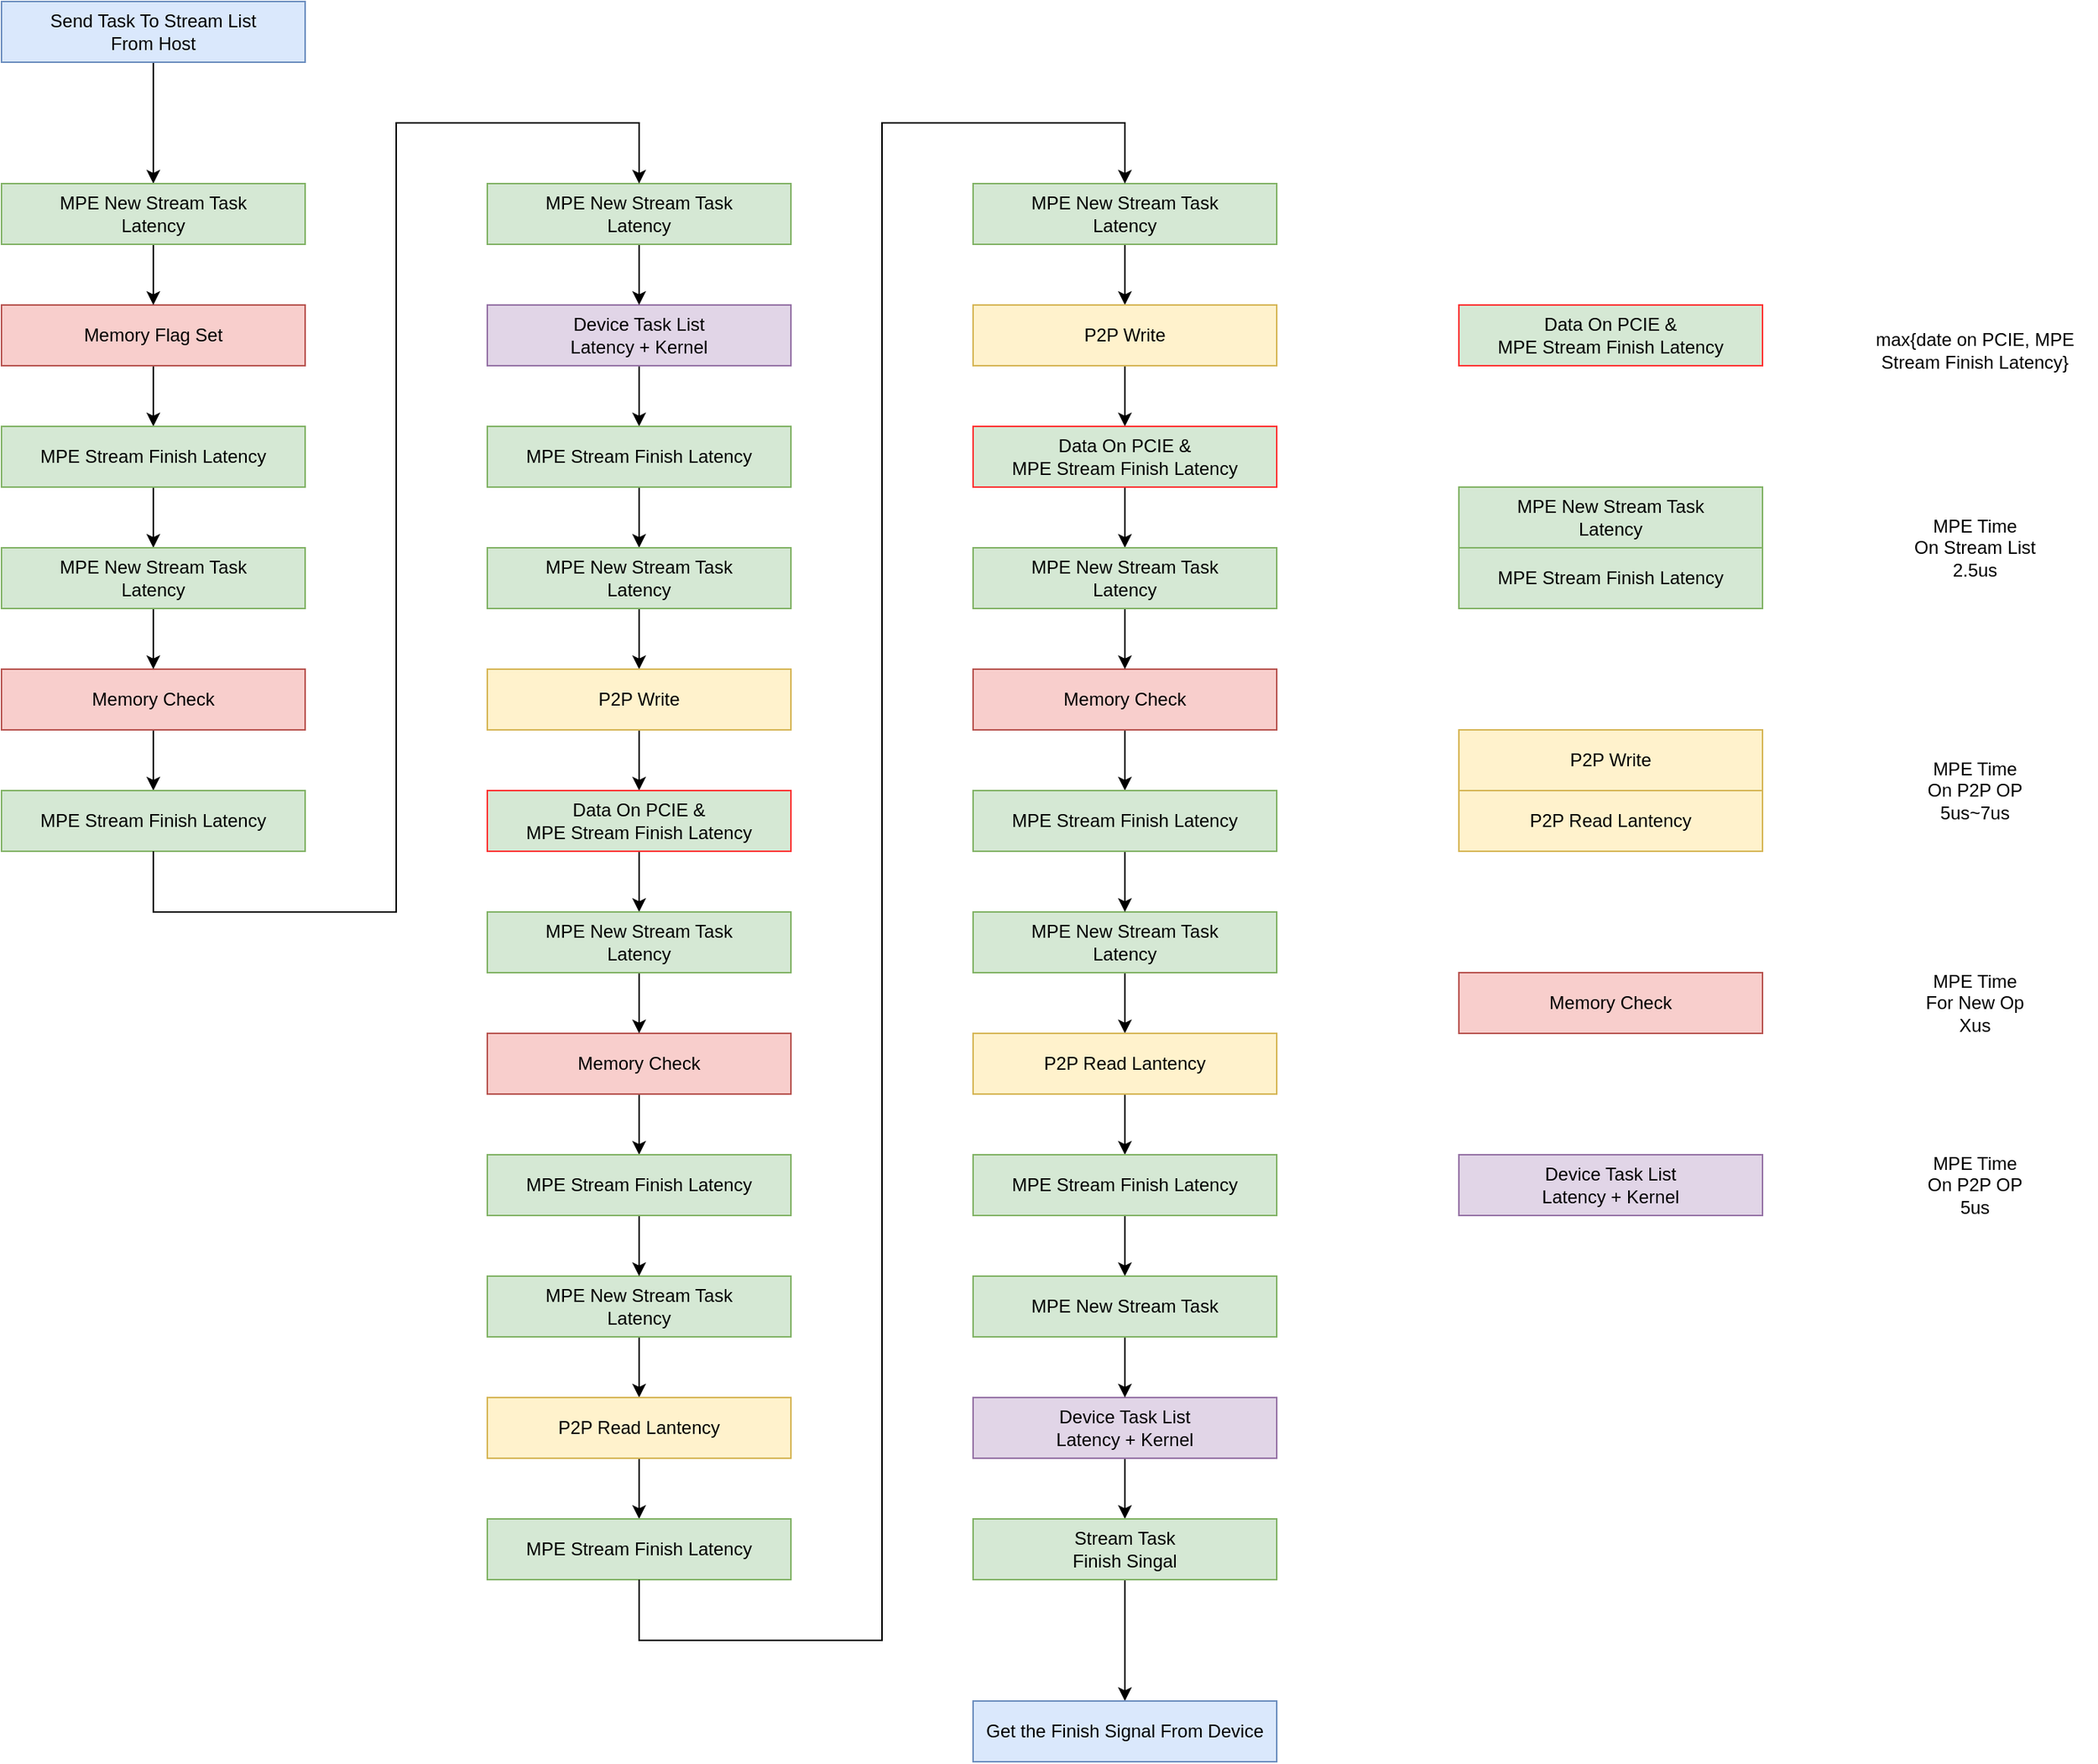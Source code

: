 <mxfile version="21.3.8" type="github">
  <diagram name="Page-1" id="VB5cN_S-AMe07vz8CGvR">
    <mxGraphModel dx="1586" dy="414" grid="1" gridSize="10" guides="1" tooltips="1" connect="1" arrows="1" fold="1" page="1" pageScale="1" pageWidth="850" pageHeight="1100" math="0" shadow="0">
      <root>
        <mxCell id="0" />
        <mxCell id="1" parent="0" />
        <mxCell id="DegDiDHXpYRWOmlaxZdc-3" value="" style="edgeStyle=orthogonalEdgeStyle;rounded=0;orthogonalLoop=1;jettySize=auto;html=1;" parent="1" source="DegDiDHXpYRWOmlaxZdc-1" target="DegDiDHXpYRWOmlaxZdc-2" edge="1">
          <mxGeometry relative="1" as="geometry" />
        </mxCell>
        <mxCell id="DegDiDHXpYRWOmlaxZdc-1" value="Device Task List&lt;br&gt;Latency + Kernel" style="rounded=0;whiteSpace=wrap;html=1;fillColor=#e1d5e7;strokeColor=#9673a6;" parent="1" vertex="1">
          <mxGeometry x="80" y="200" width="200" height="40" as="geometry" />
        </mxCell>
        <mxCell id="DegDiDHXpYRWOmlaxZdc-5" value="" style="edgeStyle=orthogonalEdgeStyle;rounded=0;orthogonalLoop=1;jettySize=auto;html=1;" parent="1" source="DegDiDHXpYRWOmlaxZdc-2" target="DegDiDHXpYRWOmlaxZdc-4" edge="1">
          <mxGeometry relative="1" as="geometry" />
        </mxCell>
        <mxCell id="DegDiDHXpYRWOmlaxZdc-2" value="MPE Stream Finish Latency" style="rounded=0;whiteSpace=wrap;html=1;fillColor=#d5e8d4;strokeColor=#82b366;" parent="1" vertex="1">
          <mxGeometry x="80" y="280" width="200" height="40" as="geometry" />
        </mxCell>
        <mxCell id="DegDiDHXpYRWOmlaxZdc-8" value="" style="edgeStyle=orthogonalEdgeStyle;rounded=0;orthogonalLoop=1;jettySize=auto;html=1;" parent="1" source="DegDiDHXpYRWOmlaxZdc-4" target="DegDiDHXpYRWOmlaxZdc-6" edge="1">
          <mxGeometry relative="1" as="geometry" />
        </mxCell>
        <mxCell id="DegDiDHXpYRWOmlaxZdc-4" value="MPE New Stream Task&lt;br style=&quot;border-color: var(--border-color);&quot;&gt;Latency" style="rounded=0;whiteSpace=wrap;html=1;fillColor=#d5e8d4;strokeColor=#82b366;" parent="1" vertex="1">
          <mxGeometry x="80" y="360" width="200" height="40" as="geometry" />
        </mxCell>
        <mxCell id="DegDiDHXpYRWOmlaxZdc-9" value="" style="edgeStyle=orthogonalEdgeStyle;rounded=0;orthogonalLoop=1;jettySize=auto;html=1;" parent="1" source="DegDiDHXpYRWOmlaxZdc-6" target="DegDiDHXpYRWOmlaxZdc-7" edge="1">
          <mxGeometry relative="1" as="geometry" />
        </mxCell>
        <mxCell id="DegDiDHXpYRWOmlaxZdc-6" value="P2P Write" style="rounded=0;whiteSpace=wrap;html=1;fillColor=#fff2cc;strokeColor=#d6b656;" parent="1" vertex="1">
          <mxGeometry x="80" y="440" width="200" height="40" as="geometry" />
        </mxCell>
        <mxCell id="DegDiDHXpYRWOmlaxZdc-13" value="" style="edgeStyle=orthogonalEdgeStyle;rounded=0;orthogonalLoop=1;jettySize=auto;html=1;" parent="1" source="DegDiDHXpYRWOmlaxZdc-7" target="DegDiDHXpYRWOmlaxZdc-12" edge="1">
          <mxGeometry relative="1" as="geometry" />
        </mxCell>
        <mxCell id="DegDiDHXpYRWOmlaxZdc-7" value="Data On PCIE &amp;amp; &lt;br&gt;MPE Stream Finish Latency" style="rounded=0;whiteSpace=wrap;html=1;fillColor=#d5e8d4;strokeColor=#FF3333;" parent="1" vertex="1">
          <mxGeometry x="80" y="520" width="200" height="40" as="geometry" />
        </mxCell>
        <mxCell id="DegDiDHXpYRWOmlaxZdc-17" value="" style="edgeStyle=orthogonalEdgeStyle;rounded=0;orthogonalLoop=1;jettySize=auto;html=1;" parent="1" source="DegDiDHXpYRWOmlaxZdc-10" target="DegDiDHXpYRWOmlaxZdc-16" edge="1">
          <mxGeometry relative="1" as="geometry" />
        </mxCell>
        <mxCell id="DegDiDHXpYRWOmlaxZdc-10" value="Memory Check" style="rounded=0;whiteSpace=wrap;html=1;fillColor=#f8cecc;strokeColor=#b85450;" parent="1" vertex="1">
          <mxGeometry x="80" y="680" width="200" height="40" as="geometry" />
        </mxCell>
        <mxCell id="DegDiDHXpYRWOmlaxZdc-19" value="" style="edgeStyle=orthogonalEdgeStyle;rounded=0;orthogonalLoop=1;jettySize=auto;html=1;" parent="1" source="DegDiDHXpYRWOmlaxZdc-11" target="DegDiDHXpYRWOmlaxZdc-15" edge="1">
          <mxGeometry relative="1" as="geometry" />
        </mxCell>
        <mxCell id="DegDiDHXpYRWOmlaxZdc-11" value="MPE New Stream Task&lt;br style=&quot;border-color: var(--border-color);&quot;&gt;Latency" style="rounded=0;whiteSpace=wrap;html=1;fillColor=#d5e8d4;strokeColor=#82b366;" parent="1" vertex="1">
          <mxGeometry x="80" y="840" width="200" height="40" as="geometry" />
        </mxCell>
        <mxCell id="DegDiDHXpYRWOmlaxZdc-14" value="" style="edgeStyle=orthogonalEdgeStyle;rounded=0;orthogonalLoop=1;jettySize=auto;html=1;" parent="1" source="DegDiDHXpYRWOmlaxZdc-12" target="DegDiDHXpYRWOmlaxZdc-10" edge="1">
          <mxGeometry relative="1" as="geometry" />
        </mxCell>
        <mxCell id="DegDiDHXpYRWOmlaxZdc-12" value="MPE New Stream Task&lt;br style=&quot;border-color: var(--border-color);&quot;&gt;Latency" style="rounded=0;whiteSpace=wrap;html=1;fillColor=#d5e8d4;strokeColor=#82b366;" parent="1" vertex="1">
          <mxGeometry x="80" y="600" width="200" height="40" as="geometry" />
        </mxCell>
        <mxCell id="DegDiDHXpYRWOmlaxZdc-24" value="" style="edgeStyle=orthogonalEdgeStyle;rounded=0;orthogonalLoop=1;jettySize=auto;html=1;" parent="1" source="DegDiDHXpYRWOmlaxZdc-15" target="DegDiDHXpYRWOmlaxZdc-22" edge="1">
          <mxGeometry relative="1" as="geometry" />
        </mxCell>
        <mxCell id="DegDiDHXpYRWOmlaxZdc-15" value="P2P Read Lantency" style="rounded=0;whiteSpace=wrap;html=1;fillColor=#fff2cc;strokeColor=#d6b656;" parent="1" vertex="1">
          <mxGeometry x="80" y="920" width="200" height="40" as="geometry" />
        </mxCell>
        <mxCell id="DegDiDHXpYRWOmlaxZdc-18" value="" style="edgeStyle=orthogonalEdgeStyle;rounded=0;orthogonalLoop=1;jettySize=auto;html=1;" parent="1" source="DegDiDHXpYRWOmlaxZdc-16" target="DegDiDHXpYRWOmlaxZdc-11" edge="1">
          <mxGeometry relative="1" as="geometry" />
        </mxCell>
        <mxCell id="DegDiDHXpYRWOmlaxZdc-16" value="MPE Stream Finish Latency" style="rounded=0;whiteSpace=wrap;html=1;fillColor=#d5e8d4;strokeColor=#82b366;" parent="1" vertex="1">
          <mxGeometry x="80" y="760" width="200" height="40" as="geometry" />
        </mxCell>
        <mxCell id="DegDiDHXpYRWOmlaxZdc-21" value="" style="edgeStyle=orthogonalEdgeStyle;rounded=0;orthogonalLoop=1;jettySize=auto;html=1;" parent="1" source="DegDiDHXpYRWOmlaxZdc-20" target="DegDiDHXpYRWOmlaxZdc-1" edge="1">
          <mxGeometry relative="1" as="geometry" />
        </mxCell>
        <mxCell id="DegDiDHXpYRWOmlaxZdc-20" value="MPE New Stream Task&lt;br style=&quot;border-color: var(--border-color);&quot;&gt;Latency" style="rounded=0;whiteSpace=wrap;html=1;fillColor=#d5e8d4;strokeColor=#82b366;" parent="1" vertex="1">
          <mxGeometry x="80" y="120" width="200" height="40" as="geometry" />
        </mxCell>
        <mxCell id="DegDiDHXpYRWOmlaxZdc-22" value="MPE Stream Finish Latency" style="rounded=0;whiteSpace=wrap;html=1;fillColor=#d5e8d4;strokeColor=#82b366;" parent="1" vertex="1">
          <mxGeometry x="80" y="1000" width="200" height="40" as="geometry" />
        </mxCell>
        <mxCell id="DegDiDHXpYRWOmlaxZdc-28" value="" style="edgeStyle=orthogonalEdgeStyle;rounded=0;orthogonalLoop=1;jettySize=auto;html=1;" parent="1" source="DegDiDHXpYRWOmlaxZdc-29" target="DegDiDHXpYRWOmlaxZdc-31" edge="1">
          <mxGeometry relative="1" as="geometry" />
        </mxCell>
        <mxCell id="DegDiDHXpYRWOmlaxZdc-29" value="MPE New Stream Task&lt;br style=&quot;border-color: var(--border-color);&quot;&gt;Latency" style="rounded=0;whiteSpace=wrap;html=1;fillColor=#d5e8d4;strokeColor=#82b366;" parent="1" vertex="1">
          <mxGeometry x="400" y="120" width="200" height="40" as="geometry" />
        </mxCell>
        <mxCell id="DegDiDHXpYRWOmlaxZdc-30" value="" style="edgeStyle=orthogonalEdgeStyle;rounded=0;orthogonalLoop=1;jettySize=auto;html=1;" parent="1" source="DegDiDHXpYRWOmlaxZdc-31" target="DegDiDHXpYRWOmlaxZdc-33" edge="1">
          <mxGeometry relative="1" as="geometry" />
        </mxCell>
        <mxCell id="DegDiDHXpYRWOmlaxZdc-31" value="P2P Write" style="rounded=0;whiteSpace=wrap;html=1;fillColor=#fff2cc;strokeColor=#d6b656;" parent="1" vertex="1">
          <mxGeometry x="400" y="200" width="200" height="40" as="geometry" />
        </mxCell>
        <mxCell id="DegDiDHXpYRWOmlaxZdc-32" value="" style="edgeStyle=orthogonalEdgeStyle;rounded=0;orthogonalLoop=1;jettySize=auto;html=1;" parent="1" source="DegDiDHXpYRWOmlaxZdc-33" target="DegDiDHXpYRWOmlaxZdc-39" edge="1">
          <mxGeometry relative="1" as="geometry" />
        </mxCell>
        <mxCell id="DegDiDHXpYRWOmlaxZdc-33" value="Data On PCIE &amp;amp; &lt;br&gt;MPE Stream Finish Latency" style="rounded=0;whiteSpace=wrap;html=1;fillColor=#d5e8d4;strokeColor=#FF3333;" parent="1" vertex="1">
          <mxGeometry x="400" y="280" width="200" height="40" as="geometry" />
        </mxCell>
        <mxCell id="DegDiDHXpYRWOmlaxZdc-34" value="" style="edgeStyle=orthogonalEdgeStyle;rounded=0;orthogonalLoop=1;jettySize=auto;html=1;" parent="1" source="DegDiDHXpYRWOmlaxZdc-35" target="DegDiDHXpYRWOmlaxZdc-43" edge="1">
          <mxGeometry relative="1" as="geometry" />
        </mxCell>
        <mxCell id="DegDiDHXpYRWOmlaxZdc-35" value="Memory Check" style="rounded=0;whiteSpace=wrap;html=1;fillColor=#f8cecc;strokeColor=#b85450;" parent="1" vertex="1">
          <mxGeometry x="400" y="440" width="200" height="40" as="geometry" />
        </mxCell>
        <mxCell id="DegDiDHXpYRWOmlaxZdc-36" value="" style="edgeStyle=orthogonalEdgeStyle;rounded=0;orthogonalLoop=1;jettySize=auto;html=1;" parent="1" source="DegDiDHXpYRWOmlaxZdc-37" target="DegDiDHXpYRWOmlaxZdc-41" edge="1">
          <mxGeometry relative="1" as="geometry" />
        </mxCell>
        <mxCell id="DegDiDHXpYRWOmlaxZdc-37" value="MPE New Stream Task&lt;br style=&quot;border-color: var(--border-color);&quot;&gt;Latency" style="rounded=0;whiteSpace=wrap;html=1;fillColor=#d5e8d4;strokeColor=#82b366;" parent="1" vertex="1">
          <mxGeometry x="400" y="600" width="200" height="40" as="geometry" />
        </mxCell>
        <mxCell id="DegDiDHXpYRWOmlaxZdc-38" value="" style="edgeStyle=orthogonalEdgeStyle;rounded=0;orthogonalLoop=1;jettySize=auto;html=1;" parent="1" source="DegDiDHXpYRWOmlaxZdc-39" target="DegDiDHXpYRWOmlaxZdc-35" edge="1">
          <mxGeometry relative="1" as="geometry" />
        </mxCell>
        <mxCell id="DegDiDHXpYRWOmlaxZdc-39" value="MPE New Stream Task&lt;br style=&quot;border-color: var(--border-color);&quot;&gt;Latency" style="rounded=0;whiteSpace=wrap;html=1;fillColor=#d5e8d4;strokeColor=#82b366;" parent="1" vertex="1">
          <mxGeometry x="400" y="360" width="200" height="40" as="geometry" />
        </mxCell>
        <mxCell id="DegDiDHXpYRWOmlaxZdc-40" value="" style="edgeStyle=orthogonalEdgeStyle;rounded=0;orthogonalLoop=1;jettySize=auto;html=1;" parent="1" source="DegDiDHXpYRWOmlaxZdc-41" target="DegDiDHXpYRWOmlaxZdc-44" edge="1">
          <mxGeometry relative="1" as="geometry" />
        </mxCell>
        <mxCell id="DegDiDHXpYRWOmlaxZdc-41" value="P2P Read Lantency" style="rounded=0;whiteSpace=wrap;html=1;fillColor=#fff2cc;strokeColor=#d6b656;" parent="1" vertex="1">
          <mxGeometry x="400" y="680" width="200" height="40" as="geometry" />
        </mxCell>
        <mxCell id="DegDiDHXpYRWOmlaxZdc-42" value="" style="edgeStyle=orthogonalEdgeStyle;rounded=0;orthogonalLoop=1;jettySize=auto;html=1;" parent="1" source="DegDiDHXpYRWOmlaxZdc-43" target="DegDiDHXpYRWOmlaxZdc-37" edge="1">
          <mxGeometry relative="1" as="geometry" />
        </mxCell>
        <mxCell id="DegDiDHXpYRWOmlaxZdc-43" value="MPE Stream Finish Latency" style="rounded=0;whiteSpace=wrap;html=1;fillColor=#d5e8d4;strokeColor=#82b366;" parent="1" vertex="1">
          <mxGeometry x="400" y="520" width="200" height="40" as="geometry" />
        </mxCell>
        <mxCell id="DegDiDHXpYRWOmlaxZdc-57" value="" style="edgeStyle=orthogonalEdgeStyle;rounded=0;orthogonalLoop=1;jettySize=auto;html=1;" parent="1" source="DegDiDHXpYRWOmlaxZdc-44" target="DegDiDHXpYRWOmlaxZdc-51" edge="1">
          <mxGeometry relative="1" as="geometry" />
        </mxCell>
        <mxCell id="DegDiDHXpYRWOmlaxZdc-44" value="MPE Stream Finish Latency" style="rounded=0;whiteSpace=wrap;html=1;fillColor=#d5e8d4;strokeColor=#82b366;" parent="1" vertex="1">
          <mxGeometry x="400" y="760" width="200" height="40" as="geometry" />
        </mxCell>
        <mxCell id="DegDiDHXpYRWOmlaxZdc-45" value="" style="edgeStyle=orthogonalEdgeStyle;rounded=0;orthogonalLoop=1;jettySize=auto;html=1;" parent="1" source="DegDiDHXpYRWOmlaxZdc-46" target="DegDiDHXpYRWOmlaxZdc-48" edge="1">
          <mxGeometry relative="1" as="geometry" />
        </mxCell>
        <mxCell id="DegDiDHXpYRWOmlaxZdc-46" value="Device Task List&lt;br&gt;Latency + Kernel" style="rounded=0;whiteSpace=wrap;html=1;fillColor=#e1d5e7;strokeColor=#9673a6;" parent="1" vertex="1">
          <mxGeometry x="400" y="920" width="200" height="40" as="geometry" />
        </mxCell>
        <mxCell id="DegDiDHXpYRWOmlaxZdc-55" value="" style="edgeStyle=orthogonalEdgeStyle;rounded=0;orthogonalLoop=1;jettySize=auto;html=1;" parent="1" source="DegDiDHXpYRWOmlaxZdc-48" target="DegDiDHXpYRWOmlaxZdc-53" edge="1">
          <mxGeometry relative="1" as="geometry" />
        </mxCell>
        <mxCell id="DegDiDHXpYRWOmlaxZdc-48" value="Stream Task &lt;br&gt;Finish Singal" style="rounded=0;whiteSpace=wrap;html=1;fillColor=#d5e8d4;strokeColor=#82b366;" parent="1" vertex="1">
          <mxGeometry x="400" y="1000" width="200" height="40" as="geometry" />
        </mxCell>
        <mxCell id="DegDiDHXpYRWOmlaxZdc-50" value="" style="edgeStyle=orthogonalEdgeStyle;rounded=0;orthogonalLoop=1;jettySize=auto;html=1;" parent="1" source="DegDiDHXpYRWOmlaxZdc-51" target="DegDiDHXpYRWOmlaxZdc-46" edge="1">
          <mxGeometry relative="1" as="geometry" />
        </mxCell>
        <mxCell id="DegDiDHXpYRWOmlaxZdc-51" value="MPE New Stream Task" style="rounded=0;whiteSpace=wrap;html=1;fillColor=#d5e8d4;strokeColor=#82b366;" parent="1" vertex="1">
          <mxGeometry x="400" y="840" width="200" height="40" as="geometry" />
        </mxCell>
        <mxCell id="UWGrNj0p_6O4MV1hpWf9-7" value="" style="edgeStyle=orthogonalEdgeStyle;rounded=0;orthogonalLoop=1;jettySize=auto;html=1;" edge="1" parent="1" source="DegDiDHXpYRWOmlaxZdc-52" target="UWGrNj0p_6O4MV1hpWf9-2">
          <mxGeometry relative="1" as="geometry" />
        </mxCell>
        <mxCell id="DegDiDHXpYRWOmlaxZdc-52" value="Send Task To Stream List&lt;br&gt;From Host" style="rounded=0;whiteSpace=wrap;html=1;fillColor=#dae8fc;strokeColor=#6c8ebf;" parent="1" vertex="1">
          <mxGeometry x="-240" width="200" height="40" as="geometry" />
        </mxCell>
        <mxCell id="DegDiDHXpYRWOmlaxZdc-53" value="Get the Finish Signal From Device" style="rounded=0;whiteSpace=wrap;html=1;fillColor=#dae8fc;strokeColor=#6c8ebf;" parent="1" vertex="1">
          <mxGeometry x="400" y="1120" width="200" height="40" as="geometry" />
        </mxCell>
        <mxCell id="DegDiDHXpYRWOmlaxZdc-56" value="" style="endArrow=classic;html=1;rounded=0;exitX=0.5;exitY=1;exitDx=0;exitDy=0;entryX=0.5;entryY=0;entryDx=0;entryDy=0;" parent="1" source="DegDiDHXpYRWOmlaxZdc-22" target="DegDiDHXpYRWOmlaxZdc-29" edge="1">
          <mxGeometry width="50" height="50" relative="1" as="geometry">
            <mxPoint x="390" y="740" as="sourcePoint" />
            <mxPoint x="360" y="260" as="targetPoint" />
            <Array as="points">
              <mxPoint x="180" y="1080" />
              <mxPoint x="340" y="1080" />
              <mxPoint x="340" y="80" />
              <mxPoint x="500" y="80" />
            </Array>
          </mxGeometry>
        </mxCell>
        <mxCell id="DegDiDHXpYRWOmlaxZdc-58" value="Data On PCIE &amp;amp; &lt;br&gt;MPE Stream Finish Latency" style="rounded=0;whiteSpace=wrap;html=1;fillColor=#d5e8d4;strokeColor=#FF3333;" parent="1" vertex="1">
          <mxGeometry x="720" y="200" width="200" height="40" as="geometry" />
        </mxCell>
        <mxCell id="DegDiDHXpYRWOmlaxZdc-60" value="max{date on PCIE, MPE Stream Finish Latency}" style="text;html=1;strokeColor=none;fillColor=none;align=center;verticalAlign=middle;whiteSpace=wrap;rounded=0;" parent="1" vertex="1">
          <mxGeometry x="980" y="200" width="160" height="60" as="geometry" />
        </mxCell>
        <mxCell id="DegDiDHXpYRWOmlaxZdc-61" value="MPE New Stream Task&lt;br style=&quot;border-color: var(--border-color);&quot;&gt;Latency" style="rounded=0;whiteSpace=wrap;html=1;fillColor=#d5e8d4;strokeColor=#82b366;" parent="1" vertex="1">
          <mxGeometry x="720" y="320" width="200" height="40" as="geometry" />
        </mxCell>
        <mxCell id="DegDiDHXpYRWOmlaxZdc-62" value="MPE Time &lt;br&gt;On Stream List&lt;br&gt;2.5us" style="text;html=1;strokeColor=none;fillColor=none;align=center;verticalAlign=middle;whiteSpace=wrap;rounded=0;" parent="1" vertex="1">
          <mxGeometry x="1000" y="340" width="120" height="40" as="geometry" />
        </mxCell>
        <mxCell id="DegDiDHXpYRWOmlaxZdc-63" value="MPE Stream Finish Latency" style="rounded=0;whiteSpace=wrap;html=1;fillColor=#d5e8d4;strokeColor=#82b366;" parent="1" vertex="1">
          <mxGeometry x="720" y="360" width="200" height="40" as="geometry" />
        </mxCell>
        <mxCell id="DegDiDHXpYRWOmlaxZdc-64" value="P2P Write" style="rounded=0;whiteSpace=wrap;html=1;fillColor=#fff2cc;strokeColor=#d6b656;" parent="1" vertex="1">
          <mxGeometry x="720" y="480" width="200" height="40" as="geometry" />
        </mxCell>
        <mxCell id="DegDiDHXpYRWOmlaxZdc-65" value="MPE Time &lt;br&gt;On P2P OP&lt;br&gt;5us~7us" style="text;html=1;strokeColor=none;fillColor=none;align=center;verticalAlign=middle;whiteSpace=wrap;rounded=0;" parent="1" vertex="1">
          <mxGeometry x="1000" y="500" width="120" height="40" as="geometry" />
        </mxCell>
        <mxCell id="DegDiDHXpYRWOmlaxZdc-66" value="Memory Check" style="rounded=0;whiteSpace=wrap;html=1;fillColor=#f8cecc;strokeColor=#b85450;" parent="1" vertex="1">
          <mxGeometry x="720" y="640" width="200" height="40" as="geometry" />
        </mxCell>
        <mxCell id="DegDiDHXpYRWOmlaxZdc-67" value="MPE Time &lt;br&gt;For New Op&lt;br&gt;Xus" style="text;html=1;strokeColor=none;fillColor=none;align=center;verticalAlign=middle;whiteSpace=wrap;rounded=0;" parent="1" vertex="1">
          <mxGeometry x="1000" y="640" width="120" height="40" as="geometry" />
        </mxCell>
        <mxCell id="DegDiDHXpYRWOmlaxZdc-69" value="MPE Time &lt;br&gt;On P2P OP &lt;br&gt;5us" style="text;html=1;strokeColor=none;fillColor=none;align=center;verticalAlign=middle;whiteSpace=wrap;rounded=0;" parent="1" vertex="1">
          <mxGeometry x="1000" y="760" width="120" height="40" as="geometry" />
        </mxCell>
        <mxCell id="DegDiDHXpYRWOmlaxZdc-71" value="P2P Read Lantency" style="rounded=0;whiteSpace=wrap;html=1;fillColor=#fff2cc;strokeColor=#d6b656;" parent="1" vertex="1">
          <mxGeometry x="720" y="520" width="200" height="40" as="geometry" />
        </mxCell>
        <mxCell id="DegDiDHXpYRWOmlaxZdc-73" value="Device Task List&lt;br&gt;Latency + Kernel" style="rounded=0;whiteSpace=wrap;html=1;fillColor=#e1d5e7;strokeColor=#9673a6;" parent="1" vertex="1">
          <mxGeometry x="720" y="760" width="200" height="40" as="geometry" />
        </mxCell>
        <mxCell id="UWGrNj0p_6O4MV1hpWf9-9" value="" style="edgeStyle=orthogonalEdgeStyle;rounded=0;orthogonalLoop=1;jettySize=auto;html=1;" edge="1" parent="1" source="UWGrNj0p_6O4MV1hpWf9-1" target="UWGrNj0p_6O4MV1hpWf9-3">
          <mxGeometry relative="1" as="geometry" />
        </mxCell>
        <mxCell id="UWGrNj0p_6O4MV1hpWf9-1" value="Memory Flag Set" style="rounded=0;whiteSpace=wrap;html=1;fillColor=#f8cecc;strokeColor=#b85450;" vertex="1" parent="1">
          <mxGeometry x="-240" y="200" width="200" height="40" as="geometry" />
        </mxCell>
        <mxCell id="UWGrNj0p_6O4MV1hpWf9-8" value="" style="edgeStyle=orthogonalEdgeStyle;rounded=0;orthogonalLoop=1;jettySize=auto;html=1;" edge="1" parent="1" source="UWGrNj0p_6O4MV1hpWf9-2" target="UWGrNj0p_6O4MV1hpWf9-1">
          <mxGeometry relative="1" as="geometry" />
        </mxCell>
        <mxCell id="UWGrNj0p_6O4MV1hpWf9-2" value="MPE New Stream Task&lt;br style=&quot;border-color: var(--border-color);&quot;&gt;Latency" style="rounded=0;whiteSpace=wrap;html=1;fillColor=#d5e8d4;strokeColor=#82b366;" vertex="1" parent="1">
          <mxGeometry x="-240" y="120" width="200" height="40" as="geometry" />
        </mxCell>
        <mxCell id="UWGrNj0p_6O4MV1hpWf9-10" value="" style="edgeStyle=orthogonalEdgeStyle;rounded=0;orthogonalLoop=1;jettySize=auto;html=1;" edge="1" parent="1" source="UWGrNj0p_6O4MV1hpWf9-3" target="UWGrNj0p_6O4MV1hpWf9-5">
          <mxGeometry relative="1" as="geometry" />
        </mxCell>
        <mxCell id="UWGrNj0p_6O4MV1hpWf9-3" value="MPE Stream Finish Latency" style="rounded=0;whiteSpace=wrap;html=1;fillColor=#d5e8d4;strokeColor=#82b366;" vertex="1" parent="1">
          <mxGeometry x="-240" y="280" width="200" height="40" as="geometry" />
        </mxCell>
        <mxCell id="UWGrNj0p_6O4MV1hpWf9-12" value="" style="edgeStyle=orthogonalEdgeStyle;rounded=0;orthogonalLoop=1;jettySize=auto;html=1;" edge="1" parent="1" source="UWGrNj0p_6O4MV1hpWf9-4" target="UWGrNj0p_6O4MV1hpWf9-6">
          <mxGeometry relative="1" as="geometry" />
        </mxCell>
        <mxCell id="UWGrNj0p_6O4MV1hpWf9-4" value="Memory Check" style="rounded=0;whiteSpace=wrap;html=1;fillColor=#f8cecc;strokeColor=#b85450;" vertex="1" parent="1">
          <mxGeometry x="-240" y="440" width="200" height="40" as="geometry" />
        </mxCell>
        <mxCell id="UWGrNj0p_6O4MV1hpWf9-11" value="" style="edgeStyle=orthogonalEdgeStyle;rounded=0;orthogonalLoop=1;jettySize=auto;html=1;" edge="1" parent="1" source="UWGrNj0p_6O4MV1hpWf9-5" target="UWGrNj0p_6O4MV1hpWf9-4">
          <mxGeometry relative="1" as="geometry" />
        </mxCell>
        <mxCell id="UWGrNj0p_6O4MV1hpWf9-5" value="MPE New Stream Task&lt;br style=&quot;border-color: var(--border-color);&quot;&gt;Latency" style="rounded=0;whiteSpace=wrap;html=1;fillColor=#d5e8d4;strokeColor=#82b366;" vertex="1" parent="1">
          <mxGeometry x="-240" y="360" width="200" height="40" as="geometry" />
        </mxCell>
        <mxCell id="UWGrNj0p_6O4MV1hpWf9-6" value="MPE Stream Finish Latency" style="rounded=0;whiteSpace=wrap;html=1;fillColor=#d5e8d4;strokeColor=#82b366;" vertex="1" parent="1">
          <mxGeometry x="-240" y="520" width="200" height="40" as="geometry" />
        </mxCell>
        <mxCell id="UWGrNj0p_6O4MV1hpWf9-13" value="" style="endArrow=classic;html=1;rounded=0;exitX=0.5;exitY=1;exitDx=0;exitDy=0;entryX=0.5;entryY=0;entryDx=0;entryDy=0;" edge="1" parent="1" source="UWGrNj0p_6O4MV1hpWf9-6" target="DegDiDHXpYRWOmlaxZdc-20">
          <mxGeometry width="50" height="50" relative="1" as="geometry">
            <mxPoint x="360" y="320" as="sourcePoint" />
            <mxPoint x="410" y="270" as="targetPoint" />
            <Array as="points">
              <mxPoint x="-140" y="600" />
              <mxPoint x="20" y="600" />
              <mxPoint x="20" y="80" />
              <mxPoint x="180" y="80" />
            </Array>
          </mxGeometry>
        </mxCell>
      </root>
    </mxGraphModel>
  </diagram>
</mxfile>
